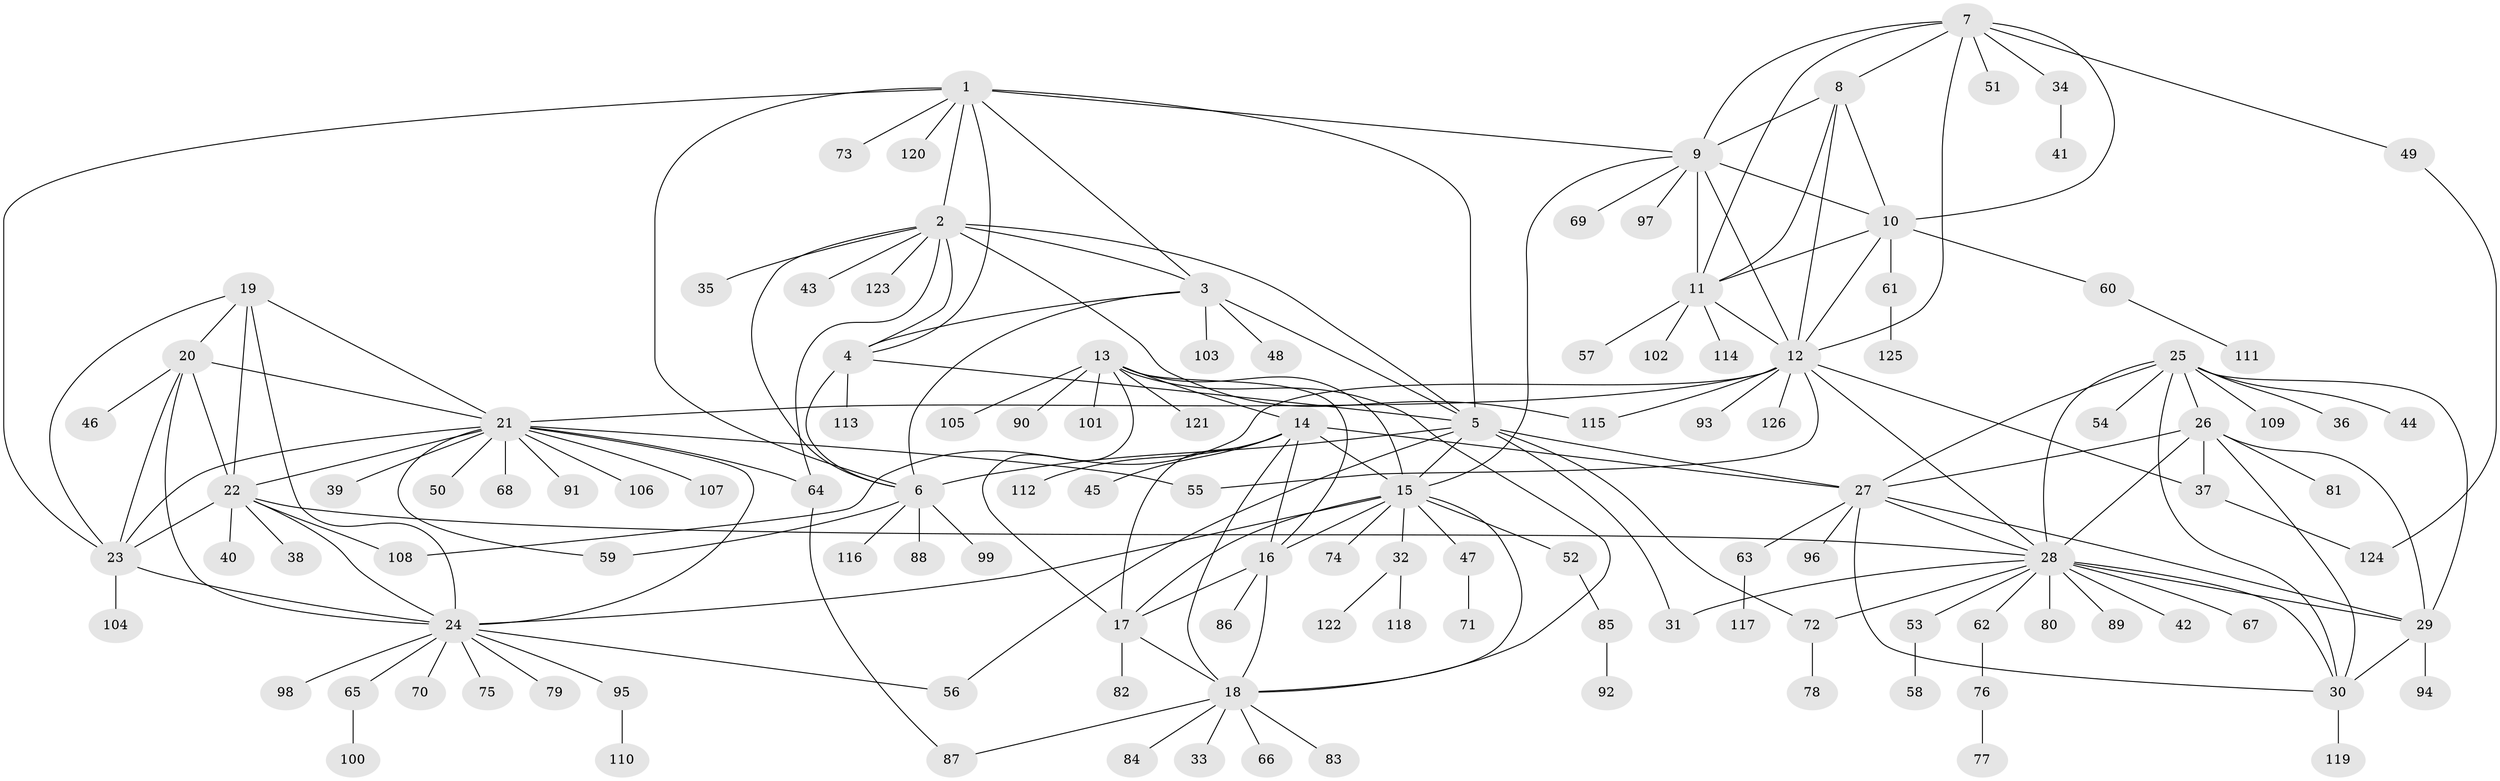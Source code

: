// Generated by graph-tools (version 1.1) at 2025/11/02/27/25 16:11:37]
// undirected, 126 vertices, 192 edges
graph export_dot {
graph [start="1"]
  node [color=gray90,style=filled];
  1;
  2;
  3;
  4;
  5;
  6;
  7;
  8;
  9;
  10;
  11;
  12;
  13;
  14;
  15;
  16;
  17;
  18;
  19;
  20;
  21;
  22;
  23;
  24;
  25;
  26;
  27;
  28;
  29;
  30;
  31;
  32;
  33;
  34;
  35;
  36;
  37;
  38;
  39;
  40;
  41;
  42;
  43;
  44;
  45;
  46;
  47;
  48;
  49;
  50;
  51;
  52;
  53;
  54;
  55;
  56;
  57;
  58;
  59;
  60;
  61;
  62;
  63;
  64;
  65;
  66;
  67;
  68;
  69;
  70;
  71;
  72;
  73;
  74;
  75;
  76;
  77;
  78;
  79;
  80;
  81;
  82;
  83;
  84;
  85;
  86;
  87;
  88;
  89;
  90;
  91;
  92;
  93;
  94;
  95;
  96;
  97;
  98;
  99;
  100;
  101;
  102;
  103;
  104;
  105;
  106;
  107;
  108;
  109;
  110;
  111;
  112;
  113;
  114;
  115;
  116;
  117;
  118;
  119;
  120;
  121;
  122;
  123;
  124;
  125;
  126;
  1 -- 2;
  1 -- 3;
  1 -- 4;
  1 -- 5;
  1 -- 6;
  1 -- 9;
  1 -- 23;
  1 -- 73;
  1 -- 120;
  2 -- 3;
  2 -- 4;
  2 -- 5;
  2 -- 6;
  2 -- 35;
  2 -- 43;
  2 -- 64;
  2 -- 115;
  2 -- 123;
  3 -- 4;
  3 -- 5;
  3 -- 6;
  3 -- 48;
  3 -- 103;
  4 -- 5;
  4 -- 6;
  4 -- 113;
  5 -- 6;
  5 -- 15;
  5 -- 27;
  5 -- 31;
  5 -- 56;
  5 -- 72;
  6 -- 59;
  6 -- 88;
  6 -- 99;
  6 -- 116;
  7 -- 8;
  7 -- 9;
  7 -- 10;
  7 -- 11;
  7 -- 12;
  7 -- 34;
  7 -- 49;
  7 -- 51;
  8 -- 9;
  8 -- 10;
  8 -- 11;
  8 -- 12;
  9 -- 10;
  9 -- 11;
  9 -- 12;
  9 -- 15;
  9 -- 69;
  9 -- 97;
  10 -- 11;
  10 -- 12;
  10 -- 60;
  10 -- 61;
  11 -- 12;
  11 -- 57;
  11 -- 102;
  11 -- 114;
  12 -- 21;
  12 -- 28;
  12 -- 37;
  12 -- 55;
  12 -- 93;
  12 -- 108;
  12 -- 115;
  12 -- 126;
  13 -- 14;
  13 -- 15;
  13 -- 16;
  13 -- 17;
  13 -- 18;
  13 -- 90;
  13 -- 101;
  13 -- 105;
  13 -- 121;
  14 -- 15;
  14 -- 16;
  14 -- 17;
  14 -- 18;
  14 -- 27;
  14 -- 45;
  14 -- 112;
  15 -- 16;
  15 -- 17;
  15 -- 18;
  15 -- 24;
  15 -- 32;
  15 -- 47;
  15 -- 52;
  15 -- 74;
  16 -- 17;
  16 -- 18;
  16 -- 86;
  17 -- 18;
  17 -- 82;
  18 -- 33;
  18 -- 66;
  18 -- 83;
  18 -- 84;
  18 -- 87;
  19 -- 20;
  19 -- 21;
  19 -- 22;
  19 -- 23;
  19 -- 24;
  20 -- 21;
  20 -- 22;
  20 -- 23;
  20 -- 24;
  20 -- 46;
  21 -- 22;
  21 -- 23;
  21 -- 24;
  21 -- 39;
  21 -- 50;
  21 -- 55;
  21 -- 59;
  21 -- 64;
  21 -- 68;
  21 -- 91;
  21 -- 106;
  21 -- 107;
  22 -- 23;
  22 -- 24;
  22 -- 28;
  22 -- 38;
  22 -- 40;
  22 -- 108;
  23 -- 24;
  23 -- 104;
  24 -- 56;
  24 -- 65;
  24 -- 70;
  24 -- 75;
  24 -- 79;
  24 -- 95;
  24 -- 98;
  25 -- 26;
  25 -- 27;
  25 -- 28;
  25 -- 29;
  25 -- 30;
  25 -- 36;
  25 -- 44;
  25 -- 54;
  25 -- 109;
  26 -- 27;
  26 -- 28;
  26 -- 29;
  26 -- 30;
  26 -- 37;
  26 -- 81;
  27 -- 28;
  27 -- 29;
  27 -- 30;
  27 -- 63;
  27 -- 96;
  28 -- 29;
  28 -- 30;
  28 -- 31;
  28 -- 42;
  28 -- 53;
  28 -- 62;
  28 -- 67;
  28 -- 72;
  28 -- 80;
  28 -- 89;
  29 -- 30;
  29 -- 94;
  30 -- 119;
  32 -- 118;
  32 -- 122;
  34 -- 41;
  37 -- 124;
  47 -- 71;
  49 -- 124;
  52 -- 85;
  53 -- 58;
  60 -- 111;
  61 -- 125;
  62 -- 76;
  63 -- 117;
  64 -- 87;
  65 -- 100;
  72 -- 78;
  76 -- 77;
  85 -- 92;
  95 -- 110;
}
